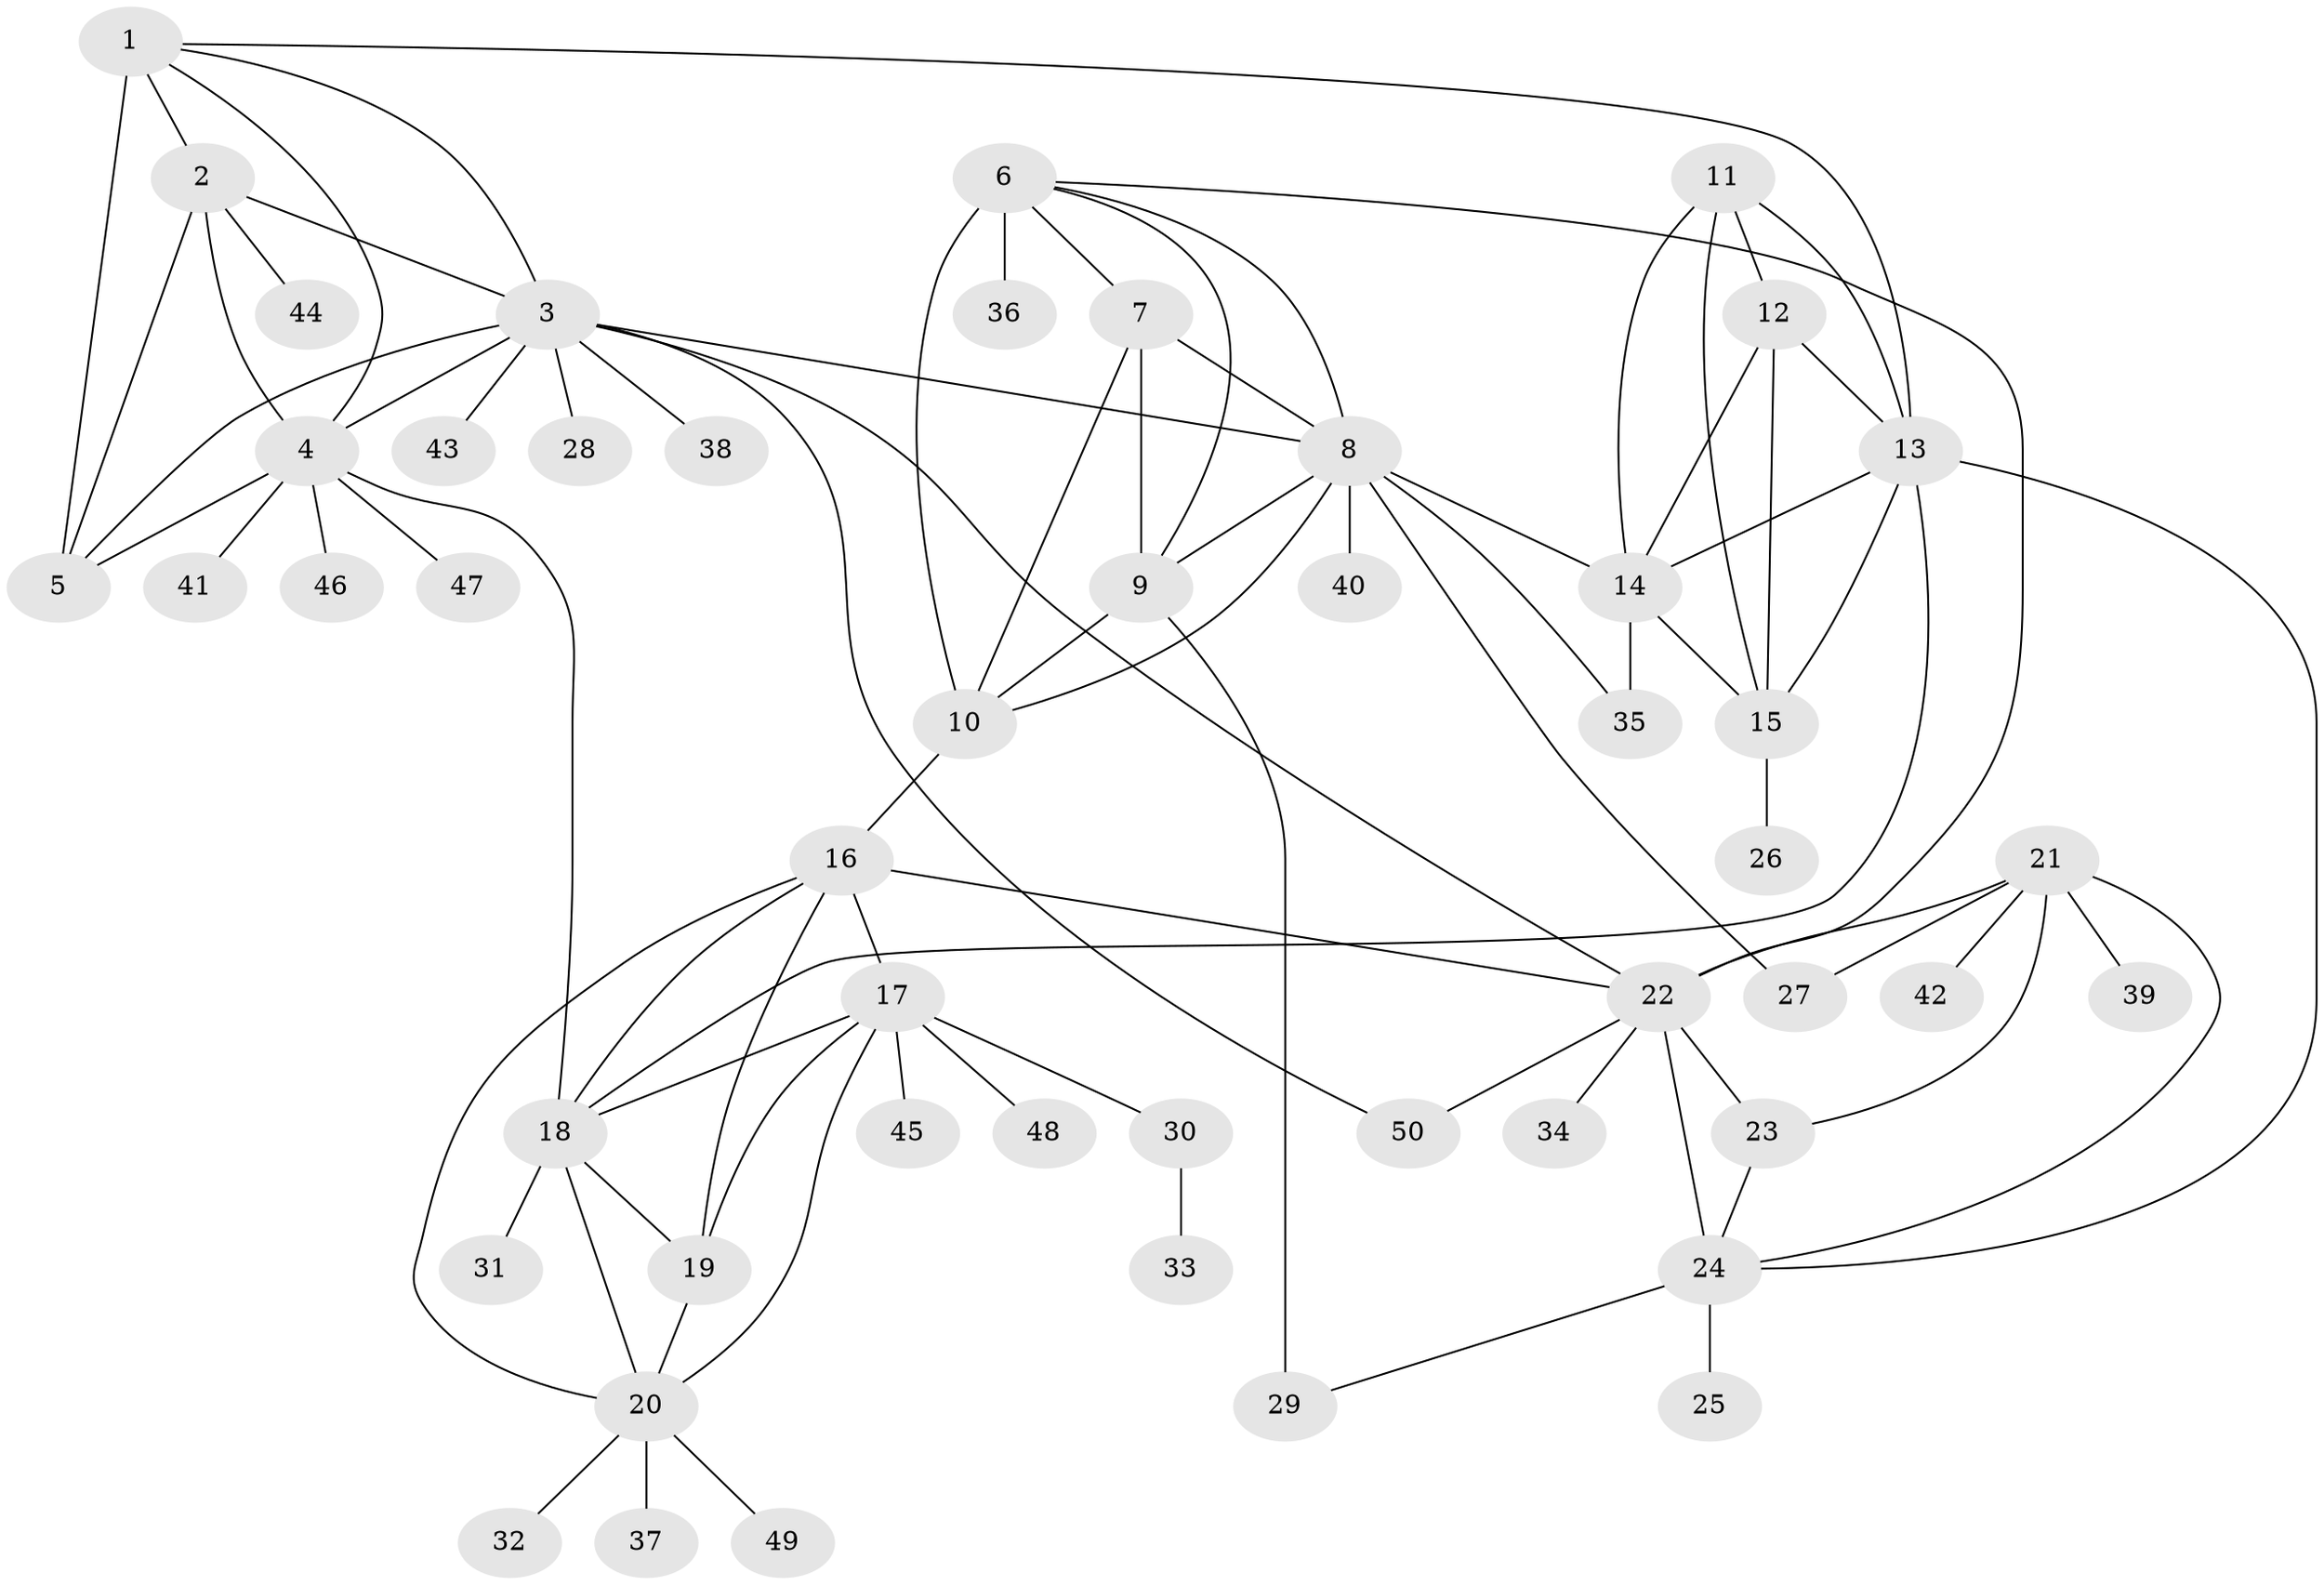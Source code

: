 // original degree distribution, {9: 0.02, 6: 0.03, 11: 0.02, 4: 0.01, 5: 0.06, 12: 0.01, 8: 0.07, 10: 0.03, 1: 0.63, 3: 0.01, 2: 0.11}
// Generated by graph-tools (version 1.1) at 2025/37/03/09/25 02:37:29]
// undirected, 50 vertices, 86 edges
graph export_dot {
graph [start="1"]
  node [color=gray90,style=filled];
  1;
  2;
  3;
  4;
  5;
  6;
  7;
  8;
  9;
  10;
  11;
  12;
  13;
  14;
  15;
  16;
  17;
  18;
  19;
  20;
  21;
  22;
  23;
  24;
  25;
  26;
  27;
  28;
  29;
  30;
  31;
  32;
  33;
  34;
  35;
  36;
  37;
  38;
  39;
  40;
  41;
  42;
  43;
  44;
  45;
  46;
  47;
  48;
  49;
  50;
  1 -- 2 [weight=1.0];
  1 -- 3 [weight=1.0];
  1 -- 4 [weight=1.0];
  1 -- 5 [weight=4.0];
  1 -- 13 [weight=1.0];
  2 -- 3 [weight=1.0];
  2 -- 4 [weight=1.0];
  2 -- 5 [weight=1.0];
  2 -- 44 [weight=1.0];
  3 -- 4 [weight=1.0];
  3 -- 5 [weight=1.0];
  3 -- 8 [weight=1.0];
  3 -- 22 [weight=1.0];
  3 -- 28 [weight=1.0];
  3 -- 38 [weight=1.0];
  3 -- 43 [weight=1.0];
  3 -- 50 [weight=1.0];
  4 -- 5 [weight=1.0];
  4 -- 18 [weight=1.0];
  4 -- 41 [weight=1.0];
  4 -- 46 [weight=1.0];
  4 -- 47 [weight=1.0];
  6 -- 7 [weight=1.0];
  6 -- 8 [weight=1.0];
  6 -- 9 [weight=1.0];
  6 -- 10 [weight=1.0];
  6 -- 22 [weight=1.0];
  6 -- 36 [weight=5.0];
  7 -- 8 [weight=1.0];
  7 -- 9 [weight=1.0];
  7 -- 10 [weight=1.0];
  8 -- 9 [weight=1.0];
  8 -- 10 [weight=1.0];
  8 -- 14 [weight=1.0];
  8 -- 27 [weight=1.0];
  8 -- 35 [weight=1.0];
  8 -- 40 [weight=3.0];
  9 -- 10 [weight=1.0];
  9 -- 29 [weight=3.0];
  10 -- 16 [weight=1.0];
  11 -- 12 [weight=1.0];
  11 -- 13 [weight=1.0];
  11 -- 14 [weight=1.0];
  11 -- 15 [weight=1.0];
  12 -- 13 [weight=1.0];
  12 -- 14 [weight=1.0];
  12 -- 15 [weight=1.0];
  13 -- 14 [weight=1.0];
  13 -- 15 [weight=1.0];
  13 -- 18 [weight=1.0];
  13 -- 24 [weight=1.0];
  14 -- 15 [weight=1.0];
  14 -- 35 [weight=4.0];
  15 -- 26 [weight=3.0];
  16 -- 17 [weight=1.0];
  16 -- 18 [weight=1.0];
  16 -- 19 [weight=1.0];
  16 -- 20 [weight=1.0];
  16 -- 22 [weight=1.0];
  17 -- 18 [weight=1.0];
  17 -- 19 [weight=1.0];
  17 -- 20 [weight=1.0];
  17 -- 30 [weight=1.0];
  17 -- 45 [weight=1.0];
  17 -- 48 [weight=1.0];
  18 -- 19 [weight=1.0];
  18 -- 20 [weight=1.0];
  18 -- 31 [weight=1.0];
  19 -- 20 [weight=1.0];
  20 -- 32 [weight=1.0];
  20 -- 37 [weight=1.0];
  20 -- 49 [weight=1.0];
  21 -- 22 [weight=2.0];
  21 -- 23 [weight=1.0];
  21 -- 24 [weight=1.0];
  21 -- 27 [weight=3.0];
  21 -- 39 [weight=1.0];
  21 -- 42 [weight=1.0];
  22 -- 23 [weight=2.0];
  22 -- 24 [weight=2.0];
  22 -- 34 [weight=1.0];
  22 -- 50 [weight=1.0];
  23 -- 24 [weight=1.0];
  24 -- 25 [weight=3.0];
  24 -- 29 [weight=1.0];
  30 -- 33 [weight=1.0];
}

